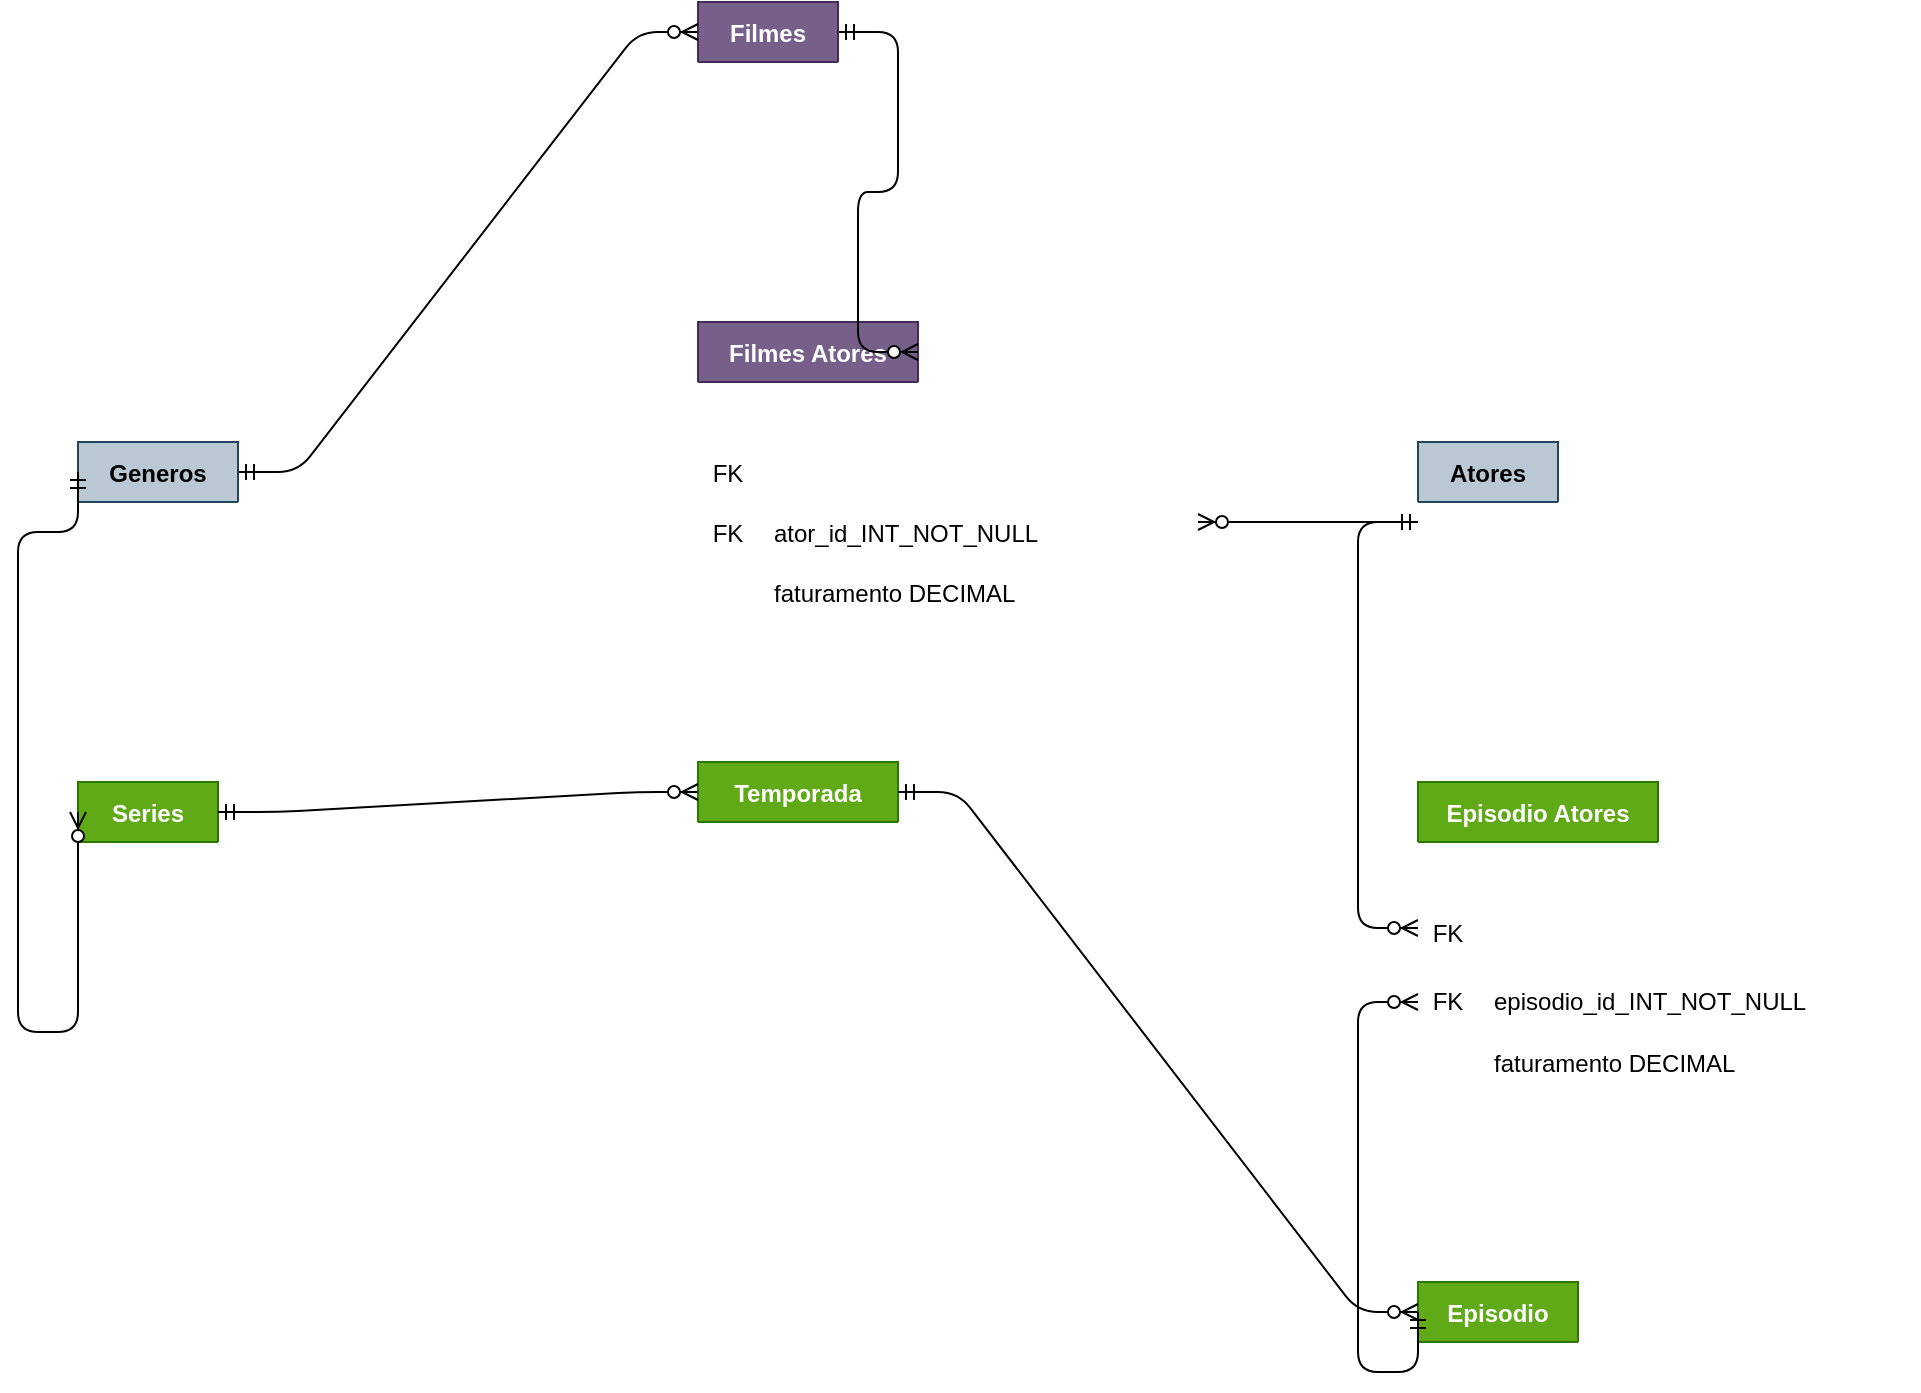 <mxfile version="14.7.6" type="device"><diagram id="R2lEEEUBdFMjLlhIrx00" name="Page-1"><mxGraphModel dx="1978" dy="554" grid="1" gridSize="10" guides="1" tooltips="1" connect="1" arrows="1" fold="1" page="1" pageScale="1" pageWidth="850" pageHeight="1100" math="0" shadow="0" extFonts="Permanent Marker^https://fonts.googleapis.com/css?family=Permanent+Marker"><root><mxCell id="0"/><mxCell id="1" parent="0"/><mxCell id="C-vyLk0tnHw3VtMMgP7b-23" value="Filmes" style="shape=table;startSize=30;container=1;collapsible=1;childLayout=tableLayout;fixedRows=1;rowLines=0;fontStyle=1;align=center;resizeLast=1;fillColor=#76608a;fontColor=#ffffff;strokeColor=#432D57;" parent="1" vertex="1" collapsed="1"><mxGeometry x="310" y="110" width="70" height="30" as="geometry"><mxRectangle x="310" y="110" width="250" height="140" as="alternateBounds"/></mxGeometry></mxCell><mxCell id="C-vyLk0tnHw3VtMMgP7b-24" value="" style="shape=partialRectangle;collapsible=0;dropTarget=0;pointerEvents=0;fillColor=none;points=[[0,0.5],[1,0.5]];portConstraint=eastwest;top=0;left=0;right=0;bottom=1;" parent="C-vyLk0tnHw3VtMMgP7b-23" vertex="1"><mxGeometry y="30" width="250" height="30" as="geometry"/></mxCell><mxCell id="C-vyLk0tnHw3VtMMgP7b-25" value="PK" style="shape=partialRectangle;overflow=hidden;connectable=0;fillColor=none;top=0;left=0;bottom=0;right=0;fontStyle=1;" parent="C-vyLk0tnHw3VtMMgP7b-24" vertex="1"><mxGeometry width="30" height="30" as="geometry"/></mxCell><mxCell id="C-vyLk0tnHw3VtMMgP7b-26" value="filmes_id_INT_NOT_NULL" style="shape=partialRectangle;overflow=hidden;connectable=0;fillColor=none;top=0;left=0;bottom=0;right=0;align=left;spacingLeft=6;fontStyle=5;" parent="C-vyLk0tnHw3VtMMgP7b-24" vertex="1"><mxGeometry x="30" width="220" height="30" as="geometry"/></mxCell><mxCell id="C-vyLk0tnHw3VtMMgP7b-27" value="" style="shape=partialRectangle;collapsible=0;dropTarget=0;pointerEvents=0;fillColor=none;points=[[0,0.5],[1,0.5]];portConstraint=eastwest;top=0;left=0;right=0;bottom=0;" parent="C-vyLk0tnHw3VtMMgP7b-23" vertex="1"><mxGeometry y="60" width="250" height="50" as="geometry"/></mxCell><mxCell id="C-vyLk0tnHw3VtMMgP7b-28" value="" style="shape=partialRectangle;overflow=hidden;connectable=0;fillColor=none;top=0;left=0;bottom=0;right=0;" parent="C-vyLk0tnHw3VtMMgP7b-27" vertex="1"><mxGeometry width="30" height="50" as="geometry"/></mxCell><mxCell id="C-vyLk0tnHw3VtMMgP7b-29" value="titulo VARCHAR(100) NOT NULL&#10;ano DATE&#10;classificacao TINYINT" style="shape=partialRectangle;overflow=hidden;connectable=0;fillColor=none;top=0;left=0;bottom=0;right=0;align=left;spacingLeft=6;" parent="C-vyLk0tnHw3VtMMgP7b-27" vertex="1"><mxGeometry x="30" width="220" height="50" as="geometry"/></mxCell><mxCell id="C-vyLk0tnHw3VtMMgP7b-6" value="" style="shape=partialRectangle;collapsible=0;dropTarget=0;pointerEvents=0;fillColor=none;points=[[0,0.5],[1,0.5]];portConstraint=eastwest;top=0;left=0;right=0;bottom=0;" parent="C-vyLk0tnHw3VtMMgP7b-23" vertex="1"><mxGeometry y="110" width="250" height="30" as="geometry"/></mxCell><mxCell id="C-vyLk0tnHw3VtMMgP7b-7" value="FK" style="shape=partialRectangle;overflow=hidden;connectable=0;fillColor=none;top=0;left=0;bottom=0;right=0;" parent="C-vyLk0tnHw3VtMMgP7b-6" vertex="1"><mxGeometry width="30" height="30" as="geometry"/></mxCell><mxCell id="C-vyLk0tnHw3VtMMgP7b-8" value="genero_id_INT_NOT_NULL" style="shape=partialRectangle;overflow=hidden;connectable=0;fillColor=none;top=0;left=0;bottom=0;right=0;align=left;spacingLeft=6;" parent="C-vyLk0tnHw3VtMMgP7b-6" vertex="1"><mxGeometry x="30" width="220" height="30" as="geometry"/></mxCell><mxCell id="WKk5BG17d-ESFLB1O8-I-15" value="Generos" style="shape=table;startSize=30;container=1;collapsible=1;childLayout=tableLayout;fixedRows=1;rowLines=0;fontStyle=1;align=center;resizeLast=1;fillColor=#bac8d3;strokeColor=#23445d;" vertex="1" collapsed="1" parent="1"><mxGeometry y="330" width="80" height="30" as="geometry"><mxRectangle y="330" width="250" height="100" as="alternateBounds"/></mxGeometry></mxCell><mxCell id="WKk5BG17d-ESFLB1O8-I-16" value="" style="shape=partialRectangle;collapsible=0;dropTarget=0;pointerEvents=0;fillColor=none;points=[[0,0.5],[1,0.5]];portConstraint=eastwest;top=0;left=0;right=0;bottom=1;" vertex="1" parent="WKk5BG17d-ESFLB1O8-I-15"><mxGeometry y="30" width="250" height="30" as="geometry"/></mxCell><mxCell id="WKk5BG17d-ESFLB1O8-I-17" value="PK" style="shape=partialRectangle;overflow=hidden;connectable=0;fillColor=none;top=0;left=0;bottom=0;right=0;fontStyle=1;" vertex="1" parent="WKk5BG17d-ESFLB1O8-I-16"><mxGeometry width="30" height="30" as="geometry"/></mxCell><mxCell id="WKk5BG17d-ESFLB1O8-I-18" value="genero_id INT NOT NULL" style="shape=partialRectangle;overflow=hidden;connectable=0;fillColor=none;top=0;left=0;bottom=0;right=0;align=left;spacingLeft=6;fontStyle=5;" vertex="1" parent="WKk5BG17d-ESFLB1O8-I-16"><mxGeometry x="30" width="220" height="30" as="geometry"/></mxCell><mxCell id="WKk5BG17d-ESFLB1O8-I-22" value="" style="shape=partialRectangle;collapsible=0;dropTarget=0;pointerEvents=0;fillColor=none;points=[[0,0.5],[1,0.5]];portConstraint=eastwest;top=0;left=0;right=0;bottom=0;" vertex="1" parent="WKk5BG17d-ESFLB1O8-I-15"><mxGeometry y="60" width="250" height="30" as="geometry"/></mxCell><mxCell id="WKk5BG17d-ESFLB1O8-I-23" value="" style="shape=partialRectangle;overflow=hidden;connectable=0;fillColor=none;top=0;left=0;bottom=0;right=0;" vertex="1" parent="WKk5BG17d-ESFLB1O8-I-22"><mxGeometry width="30" height="30" as="geometry"/></mxCell><mxCell id="WKk5BG17d-ESFLB1O8-I-24" value="genero VARCHAR(50) NOT NULL" style="shape=partialRectangle;overflow=hidden;connectable=0;fillColor=none;top=0;left=0;bottom=0;right=0;align=left;spacingLeft=6;" vertex="1" parent="WKk5BG17d-ESFLB1O8-I-22"><mxGeometry x="30" width="220" height="30" as="geometry"/></mxCell><mxCell id="WKk5BG17d-ESFLB1O8-I-25" value="" style="edgeStyle=entityRelationEdgeStyle;fontSize=12;html=1;endArrow=ERzeroToMany;startArrow=ERmandOne;" edge="1" parent="1" source="WKk5BG17d-ESFLB1O8-I-16" target="C-vyLk0tnHw3VtMMgP7b-6"><mxGeometry width="100" height="100" relative="1" as="geometry"><mxPoint x="215" y="290" as="sourcePoint"/><mxPoint x="275" y="190" as="targetPoint"/></mxGeometry></mxCell><mxCell id="WKk5BG17d-ESFLB1O8-I-26" value="Atores" style="shape=table;startSize=30;container=1;collapsible=1;childLayout=tableLayout;fixedRows=1;rowLines=0;fontStyle=1;align=center;resizeLast=1;fillColor=#bac8d3;strokeColor=#23445d;" vertex="1" collapsed="1" parent="1"><mxGeometry x="670" y="330" width="70" height="30" as="geometry"><mxRectangle x="670" y="330" width="250" height="110" as="alternateBounds"/></mxGeometry></mxCell><mxCell id="WKk5BG17d-ESFLB1O8-I-27" value="" style="shape=partialRectangle;collapsible=0;dropTarget=0;pointerEvents=0;fillColor=none;points=[[0,0.5],[1,0.5]];portConstraint=eastwest;top=0;left=0;right=0;bottom=1;" vertex="1" parent="WKk5BG17d-ESFLB1O8-I-26"><mxGeometry y="30" width="250" height="30" as="geometry"/></mxCell><mxCell id="WKk5BG17d-ESFLB1O8-I-28" value="PK" style="shape=partialRectangle;overflow=hidden;connectable=0;fillColor=none;top=0;left=0;bottom=0;right=0;fontStyle=1;" vertex="1" parent="WKk5BG17d-ESFLB1O8-I-27"><mxGeometry width="30" height="30" as="geometry"/></mxCell><mxCell id="WKk5BG17d-ESFLB1O8-I-29" value="ator_id INT NOT NULL" style="shape=partialRectangle;overflow=hidden;connectable=0;fillColor=none;top=0;left=0;bottom=0;right=0;align=left;spacingLeft=6;fontStyle=5;" vertex="1" parent="WKk5BG17d-ESFLB1O8-I-27"><mxGeometry x="30" width="220" height="30" as="geometry"/></mxCell><mxCell id="WKk5BG17d-ESFLB1O8-I-30" value="" style="shape=partialRectangle;collapsible=0;dropTarget=0;pointerEvents=0;fillColor=none;points=[[0,0.5],[1,0.5]];portConstraint=eastwest;top=0;left=0;right=0;bottom=0;" vertex="1" parent="WKk5BG17d-ESFLB1O8-I-26"><mxGeometry y="60" width="250" height="40" as="geometry"/></mxCell><mxCell id="WKk5BG17d-ESFLB1O8-I-31" value="" style="shape=partialRectangle;overflow=hidden;connectable=0;fillColor=none;top=0;left=0;bottom=0;right=0;" vertex="1" parent="WKk5BG17d-ESFLB1O8-I-30"><mxGeometry width="30" height="40" as="geometry"/></mxCell><mxCell id="WKk5BG17d-ESFLB1O8-I-32" value="nome VARCHAR(50) NOT NULL&#10;sobrenome VARCHAR(50) NOT NULL" style="shape=partialRectangle;overflow=hidden;connectable=0;fillColor=none;top=0;left=0;bottom=0;right=0;align=left;spacingLeft=6;" vertex="1" parent="WKk5BG17d-ESFLB1O8-I-30"><mxGeometry x="30" width="220" height="40" as="geometry"/></mxCell><mxCell id="WKk5BG17d-ESFLB1O8-I-33" value="Filmes Atores" style="shape=table;startSize=30;container=1;collapsible=1;childLayout=tableLayout;fixedRows=1;rowLines=0;fontStyle=1;align=center;resizeLast=1;fillColor=#76608a;strokeColor=#432D57;fontColor=#ffffff;" vertex="1" collapsed="1" parent="1"><mxGeometry x="310" y="270" width="110" height="30" as="geometry"><mxRectangle x="310" y="270" width="250" height="160" as="alternateBounds"/></mxGeometry></mxCell><mxCell id="WKk5BG17d-ESFLB1O8-I-34" value="" style="shape=partialRectangle;collapsible=0;dropTarget=0;pointerEvents=0;fillColor=none;points=[[0,0.5],[1,0.5]];portConstraint=eastwest;top=0;left=0;right=0;bottom=1;" vertex="1" parent="WKk5BG17d-ESFLB1O8-I-33"><mxGeometry y="30" width="250" height="30" as="geometry"/></mxCell><mxCell id="WKk5BG17d-ESFLB1O8-I-35" value="PK" style="shape=partialRectangle;overflow=hidden;connectable=0;fillColor=none;top=0;left=0;bottom=0;right=0;fontStyle=1;" vertex="1" parent="WKk5BG17d-ESFLB1O8-I-34"><mxGeometry width="30" height="30" as="geometry"/></mxCell><mxCell id="WKk5BG17d-ESFLB1O8-I-36" value="filmes_ator_id INT NOT NULL" style="shape=partialRectangle;overflow=hidden;connectable=0;fillColor=none;top=0;left=0;bottom=0;right=0;align=left;spacingLeft=6;fontStyle=5;" vertex="1" parent="WKk5BG17d-ESFLB1O8-I-34"><mxGeometry x="30" width="220" height="30" as="geometry"/></mxCell><mxCell id="WKk5BG17d-ESFLB1O8-I-37" value="" style="shape=partialRectangle;collapsible=0;dropTarget=0;pointerEvents=0;fillColor=none;points=[[0,0.5],[1,0.5]];portConstraint=eastwest;top=0;left=0;right=0;bottom=0;" vertex="1" parent="WKk5BG17d-ESFLB1O8-I-33"><mxGeometry y="60" width="250" height="30" as="geometry"/></mxCell><mxCell id="WKk5BG17d-ESFLB1O8-I-38" value="" style="shape=partialRectangle;overflow=hidden;connectable=0;fillColor=none;top=0;left=0;bottom=0;right=0;" vertex="1" parent="WKk5BG17d-ESFLB1O8-I-37"><mxGeometry width="30" height="30" as="geometry"/></mxCell><mxCell id="WKk5BG17d-ESFLB1O8-I-39" value="filmes_id_INT_NOT_NULL" style="shape=partialRectangle;overflow=hidden;connectable=0;fillColor=none;top=0;left=0;bottom=0;right=0;align=left;spacingLeft=6;" vertex="1" parent="WKk5BG17d-ESFLB1O8-I-37"><mxGeometry x="30" width="220" height="30" as="geometry"/></mxCell><mxCell id="WKk5BG17d-ESFLB1O8-I-40" value="FK" style="shape=partialRectangle;overflow=hidden;connectable=0;fillColor=none;top=0;left=0;bottom=0;right=0;" vertex="1" parent="1"><mxGeometry x="310" y="330" width="30" height="30" as="geometry"/></mxCell><mxCell id="WKk5BG17d-ESFLB1O8-I-42" value="FK" style="shape=partialRectangle;overflow=hidden;connectable=0;fillColor=none;top=0;left=0;bottom=0;right=0;" vertex="1" parent="1"><mxGeometry x="310" y="360" width="30" height="30" as="geometry"/></mxCell><mxCell id="WKk5BG17d-ESFLB1O8-I-43" value="faturamento DECIMAL " style="shape=partialRectangle;overflow=hidden;connectable=0;fillColor=none;top=0;left=0;bottom=0;right=0;align=left;spacingLeft=6;" vertex="1" parent="1"><mxGeometry x="340" y="390" width="220" height="30" as="geometry"/></mxCell><mxCell id="WKk5BG17d-ESFLB1O8-I-44" value="" style="edgeStyle=entityRelationEdgeStyle;fontSize=12;html=1;endArrow=ERzeroToMany;startArrow=ERmandOne;exitX=1;exitY=0.5;exitDx=0;exitDy=0;entryX=1;entryY=0.5;entryDx=0;entryDy=0;" edge="1" parent="1" source="C-vyLk0tnHw3VtMMgP7b-24" target="WKk5BG17d-ESFLB1O8-I-37"><mxGeometry width="100" height="100" relative="1" as="geometry"><mxPoint x="580" y="345" as="sourcePoint"/><mxPoint x="630" y="300" as="targetPoint"/></mxGeometry></mxCell><mxCell id="WKk5BG17d-ESFLB1O8-I-45" value="" style="fontSize=12;html=1;endArrow=ERzeroToMany;startArrow=ERmandOne;" edge="1" parent="1"><mxGeometry width="100" height="100" relative="1" as="geometry"><mxPoint x="670" y="370" as="sourcePoint"/><mxPoint x="560" y="370" as="targetPoint"/></mxGeometry></mxCell><mxCell id="WKk5BG17d-ESFLB1O8-I-46" value="ator_id_INT_NOT_NULL" style="shape=partialRectangle;overflow=hidden;connectable=0;fillColor=none;top=0;left=0;bottom=0;right=0;align=left;spacingLeft=6;" vertex="1" parent="1"><mxGeometry x="340" y="360" width="220" height="30" as="geometry"/></mxCell><mxCell id="WKk5BG17d-ESFLB1O8-I-48" value="Series" style="shape=table;startSize=30;container=1;collapsible=1;childLayout=tableLayout;fixedRows=1;rowLines=0;fontStyle=1;align=center;resizeLast=1;fillColor=#60a917;strokeColor=#2D7600;fontColor=#ffffff;" vertex="1" collapsed="1" parent="1"><mxGeometry y="500" width="70" height="30" as="geometry"><mxRectangle y="500" width="250" height="140" as="alternateBounds"/></mxGeometry></mxCell><mxCell id="WKk5BG17d-ESFLB1O8-I-49" value="" style="shape=partialRectangle;collapsible=0;dropTarget=0;pointerEvents=0;fillColor=none;points=[[0,0.5],[1,0.5]];portConstraint=eastwest;top=0;left=0;right=0;bottom=1;" vertex="1" parent="WKk5BG17d-ESFLB1O8-I-48"><mxGeometry y="30" width="250" height="30" as="geometry"/></mxCell><mxCell id="WKk5BG17d-ESFLB1O8-I-50" value="PK" style="shape=partialRectangle;overflow=hidden;connectable=0;fillColor=none;top=0;left=0;bottom=0;right=0;fontStyle=1;" vertex="1" parent="WKk5BG17d-ESFLB1O8-I-49"><mxGeometry width="30" height="30" as="geometry"/></mxCell><mxCell id="WKk5BG17d-ESFLB1O8-I-51" value="series_id_INT_NOT_NULL" style="shape=partialRectangle;overflow=hidden;connectable=0;fillColor=none;top=0;left=0;bottom=0;right=0;align=left;spacingLeft=6;fontStyle=5;" vertex="1" parent="WKk5BG17d-ESFLB1O8-I-49"><mxGeometry x="30" width="220" height="30" as="geometry"/></mxCell><mxCell id="WKk5BG17d-ESFLB1O8-I-52" value="" style="shape=partialRectangle;collapsible=0;dropTarget=0;pointerEvents=0;fillColor=none;points=[[0,0.5],[1,0.5]];portConstraint=eastwest;top=0;left=0;right=0;bottom=0;" vertex="1" parent="WKk5BG17d-ESFLB1O8-I-48"><mxGeometry y="60" width="250" height="50" as="geometry"/></mxCell><mxCell id="WKk5BG17d-ESFLB1O8-I-53" value="" style="shape=partialRectangle;overflow=hidden;connectable=0;fillColor=none;top=0;left=0;bottom=0;right=0;" vertex="1" parent="WKk5BG17d-ESFLB1O8-I-52"><mxGeometry width="30" height="50" as="geometry"/></mxCell><mxCell id="WKk5BG17d-ESFLB1O8-I-54" value="titulo VARCHAR(100) NOT NULL&#10;descricao TEXT&#10;classificacao TINYINT" style="shape=partialRectangle;overflow=hidden;connectable=0;fillColor=none;top=0;left=0;bottom=0;right=0;align=left;spacingLeft=6;" vertex="1" parent="WKk5BG17d-ESFLB1O8-I-52"><mxGeometry x="30" width="220" height="50" as="geometry"/></mxCell><mxCell id="WKk5BG17d-ESFLB1O8-I-55" value="" style="shape=partialRectangle;collapsible=0;dropTarget=0;pointerEvents=0;fillColor=none;points=[[0,0.5],[1,0.5]];portConstraint=eastwest;top=0;left=0;right=0;bottom=0;" vertex="1" parent="WKk5BG17d-ESFLB1O8-I-48"><mxGeometry y="110" width="250" height="30" as="geometry"/></mxCell><mxCell id="WKk5BG17d-ESFLB1O8-I-56" value="FK" style="shape=partialRectangle;overflow=hidden;connectable=0;fillColor=none;top=0;left=0;bottom=0;right=0;" vertex="1" parent="WKk5BG17d-ESFLB1O8-I-55"><mxGeometry width="30" height="30" as="geometry"/></mxCell><mxCell id="WKk5BG17d-ESFLB1O8-I-57" value="genero_id_INT_NOT_NULL" style="shape=partialRectangle;overflow=hidden;connectable=0;fillColor=none;top=0;left=0;bottom=0;right=0;align=left;spacingLeft=6;" vertex="1" parent="WKk5BG17d-ESFLB1O8-I-55"><mxGeometry x="30" width="220" height="30" as="geometry"/></mxCell><mxCell id="WKk5BG17d-ESFLB1O8-I-58" value="Temporada" style="shape=table;startSize=30;container=1;collapsible=1;childLayout=tableLayout;fixedRows=1;rowLines=0;fontStyle=1;align=center;resizeLast=1;fillColor=#60a917;strokeColor=#2D7600;fontColor=#ffffff;" vertex="1" collapsed="1" parent="1"><mxGeometry x="310" y="490" width="100" height="30" as="geometry"><mxRectangle x="310" y="490" width="250" height="150" as="alternateBounds"/></mxGeometry></mxCell><mxCell id="WKk5BG17d-ESFLB1O8-I-59" value="" style="shape=partialRectangle;collapsible=0;dropTarget=0;pointerEvents=0;fillColor=none;points=[[0,0.5],[1,0.5]];portConstraint=eastwest;top=0;left=0;right=0;bottom=1;" vertex="1" parent="WKk5BG17d-ESFLB1O8-I-58"><mxGeometry y="30" width="250" height="30" as="geometry"/></mxCell><mxCell id="WKk5BG17d-ESFLB1O8-I-60" value="PK" style="shape=partialRectangle;overflow=hidden;connectable=0;fillColor=none;top=0;left=0;bottom=0;right=0;fontStyle=1;" vertex="1" parent="WKk5BG17d-ESFLB1O8-I-59"><mxGeometry width="30" height="30" as="geometry"/></mxCell><mxCell id="WKk5BG17d-ESFLB1O8-I-61" value="temporada_id_INT_NOT_NULL" style="shape=partialRectangle;overflow=hidden;connectable=0;fillColor=none;top=0;left=0;bottom=0;right=0;align=left;spacingLeft=6;fontStyle=5;" vertex="1" parent="WKk5BG17d-ESFLB1O8-I-59"><mxGeometry x="30" width="220" height="30" as="geometry"/></mxCell><mxCell id="WKk5BG17d-ESFLB1O8-I-62" value="" style="shape=partialRectangle;collapsible=0;dropTarget=0;pointerEvents=0;fillColor=none;points=[[0,0.5],[1,0.5]];portConstraint=eastwest;top=0;left=0;right=0;bottom=0;" vertex="1" parent="WKk5BG17d-ESFLB1O8-I-58"><mxGeometry y="60" width="250" height="50" as="geometry"/></mxCell><mxCell id="WKk5BG17d-ESFLB1O8-I-63" value="" style="shape=partialRectangle;overflow=hidden;connectable=0;fillColor=none;top=0;left=0;bottom=0;right=0;" vertex="1" parent="WKk5BG17d-ESFLB1O8-I-62"><mxGeometry width="30" height="50" as="geometry"/></mxCell><mxCell id="WKk5BG17d-ESFLB1O8-I-64" value="titulo VARCHAR(100) NOT NULL&#10;descricao TEXT&#10;classificacao TINYINT" style="shape=partialRectangle;overflow=hidden;connectable=0;fillColor=none;top=0;left=0;bottom=0;right=0;align=left;spacingLeft=6;" vertex="1" parent="WKk5BG17d-ESFLB1O8-I-62"><mxGeometry x="30" width="220" height="50" as="geometry"/></mxCell><mxCell id="WKk5BG17d-ESFLB1O8-I-65" value="" style="shape=partialRectangle;collapsible=0;dropTarget=0;pointerEvents=0;fillColor=none;points=[[0,0.5],[1,0.5]];portConstraint=eastwest;top=0;left=0;right=0;bottom=0;" vertex="1" parent="WKk5BG17d-ESFLB1O8-I-58"><mxGeometry y="110" width="250" height="40" as="geometry"/></mxCell><mxCell id="WKk5BG17d-ESFLB1O8-I-66" value="FK" style="shape=partialRectangle;overflow=hidden;connectable=0;fillColor=none;top=0;left=0;bottom=0;right=0;" vertex="1" parent="WKk5BG17d-ESFLB1O8-I-65"><mxGeometry width="30" height="40" as="geometry"/></mxCell><mxCell id="WKk5BG17d-ESFLB1O8-I-67" value="series_id_INT_NOT_NULL" style="shape=partialRectangle;overflow=hidden;connectable=0;fillColor=none;top=0;left=0;bottom=0;right=0;align=left;spacingLeft=6;" vertex="1" parent="WKk5BG17d-ESFLB1O8-I-65"><mxGeometry x="30" width="220" height="40" as="geometry"/></mxCell><mxCell id="WKk5BG17d-ESFLB1O8-I-70" value="Episodio" style="shape=table;startSize=30;container=1;collapsible=1;childLayout=tableLayout;fixedRows=1;rowLines=0;fontStyle=1;align=center;resizeLast=1;fillColor=#60a917;strokeColor=#2D7600;fontColor=#ffffff;" vertex="1" collapsed="1" parent="1"><mxGeometry x="670" y="750" width="80" height="30" as="geometry"><mxRectangle x="670" y="750" width="250" height="150" as="alternateBounds"/></mxGeometry></mxCell><mxCell id="WKk5BG17d-ESFLB1O8-I-71" value="" style="shape=partialRectangle;collapsible=0;dropTarget=0;pointerEvents=0;fillColor=none;points=[[0,0.5],[1,0.5]];portConstraint=eastwest;top=0;left=0;right=0;bottom=1;" vertex="1" parent="WKk5BG17d-ESFLB1O8-I-70"><mxGeometry y="30" width="250" height="30" as="geometry"/></mxCell><mxCell id="WKk5BG17d-ESFLB1O8-I-72" value="PK" style="shape=partialRectangle;overflow=hidden;connectable=0;fillColor=none;top=0;left=0;bottom=0;right=0;fontStyle=1;" vertex="1" parent="WKk5BG17d-ESFLB1O8-I-71"><mxGeometry width="30" height="30" as="geometry"/></mxCell><mxCell id="WKk5BG17d-ESFLB1O8-I-73" value="episodio_id_INT_NOT_NULL" style="shape=partialRectangle;overflow=hidden;connectable=0;fillColor=none;top=0;left=0;bottom=0;right=0;align=left;spacingLeft=6;fontStyle=5;" vertex="1" parent="WKk5BG17d-ESFLB1O8-I-71"><mxGeometry x="30" width="220" height="30" as="geometry"/></mxCell><mxCell id="WKk5BG17d-ESFLB1O8-I-74" value="" style="shape=partialRectangle;collapsible=0;dropTarget=0;pointerEvents=0;fillColor=none;points=[[0,0.5],[1,0.5]];portConstraint=eastwest;top=0;left=0;right=0;bottom=0;" vertex="1" parent="WKk5BG17d-ESFLB1O8-I-70"><mxGeometry y="60" width="250" height="50" as="geometry"/></mxCell><mxCell id="WKk5BG17d-ESFLB1O8-I-75" value="" style="shape=partialRectangle;overflow=hidden;connectable=0;fillColor=none;top=0;left=0;bottom=0;right=0;" vertex="1" parent="WKk5BG17d-ESFLB1O8-I-74"><mxGeometry width="30" height="50" as="geometry"/></mxCell><mxCell id="WKk5BG17d-ESFLB1O8-I-76" value="titulo VARCHAR(100) NOT NULL&#10;descricao TEXT&#10;classificacao TINYINT" style="shape=partialRectangle;overflow=hidden;connectable=0;fillColor=none;top=0;left=0;bottom=0;right=0;align=left;spacingLeft=6;" vertex="1" parent="WKk5BG17d-ESFLB1O8-I-74"><mxGeometry x="30" width="220" height="50" as="geometry"/></mxCell><mxCell id="WKk5BG17d-ESFLB1O8-I-77" value="" style="shape=partialRectangle;collapsible=0;dropTarget=0;pointerEvents=0;fillColor=none;points=[[0,0.5],[1,0.5]];portConstraint=eastwest;top=0;left=0;right=0;bottom=0;" vertex="1" parent="WKk5BG17d-ESFLB1O8-I-70"><mxGeometry y="110" width="250" height="40" as="geometry"/></mxCell><mxCell id="WKk5BG17d-ESFLB1O8-I-78" value="FK" style="shape=partialRectangle;overflow=hidden;connectable=0;fillColor=none;top=0;left=0;bottom=0;right=0;" vertex="1" parent="WKk5BG17d-ESFLB1O8-I-77"><mxGeometry width="30" height="40" as="geometry"/></mxCell><mxCell id="WKk5BG17d-ESFLB1O8-I-79" value="temporada_id_INT_NOT_NULL" style="shape=partialRectangle;overflow=hidden;connectable=0;fillColor=none;top=0;left=0;bottom=0;right=0;align=left;spacingLeft=6;" vertex="1" parent="WKk5BG17d-ESFLB1O8-I-77"><mxGeometry x="30" width="220" height="40" as="geometry"/></mxCell><mxCell id="WKk5BG17d-ESFLB1O8-I-82" value="" style="edgeStyle=entityRelationEdgeStyle;fontSize=12;html=1;endArrow=ERzeroToMany;startArrow=ERmandOne;exitX=1;exitY=0.5;exitDx=0;exitDy=0;entryX=0;entryY=0.5;entryDx=0;entryDy=0;" edge="1" parent="1" source="WKk5BG17d-ESFLB1O8-I-59" target="WKk5BG17d-ESFLB1O8-I-77"><mxGeometry width="100" height="100" relative="1" as="geometry"><mxPoint x="380" y="690" as="sourcePoint"/><mxPoint x="380" y="880" as="targetPoint"/></mxGeometry></mxCell><mxCell id="WKk5BG17d-ESFLB1O8-I-83" value="" style="edgeStyle=entityRelationEdgeStyle;fontSize=12;html=1;endArrow=ERzeroToMany;startArrow=ERmandOne;entryX=0;entryY=0.5;entryDx=0;entryDy=0;rounded=1;exitX=1;exitY=0.5;exitDx=0;exitDy=0;" edge="1" parent="1" source="WKk5BG17d-ESFLB1O8-I-49" target="WKk5BG17d-ESFLB1O8-I-65"><mxGeometry width="100" height="100" relative="1" as="geometry"><mxPoint x="250" y="530" as="sourcePoint"/><mxPoint x="250" y="740" as="targetPoint"/></mxGeometry></mxCell><mxCell id="WKk5BG17d-ESFLB1O8-I-84" value="" style="edgeStyle=orthogonalEdgeStyle;fontSize=12;html=1;endArrow=ERzeroToMany;startArrow=ERmandOne;rounded=1;exitX=0;exitY=0.5;exitDx=0;exitDy=0;entryX=0;entryY=0.5;entryDx=0;entryDy=0;sketch=0;shadow=0;" edge="1" parent="1" source="WKk5BG17d-ESFLB1O8-I-16" target="WKk5BG17d-ESFLB1O8-I-55"><mxGeometry width="100" height="100" relative="1" as="geometry"><mxPoint x="249" y="375" as="sourcePoint"/><mxPoint y="595" as="targetPoint"/><Array as="points"><mxPoint x="-30" y="375"/><mxPoint x="-30" y="625"/></Array></mxGeometry></mxCell><mxCell id="WKk5BG17d-ESFLB1O8-I-85" value="Episodio Atores" style="shape=table;startSize=30;container=1;collapsible=1;childLayout=tableLayout;fixedRows=1;rowLines=0;fontStyle=1;align=center;resizeLast=1;fillColor=#60a917;strokeColor=#2D7600;fontColor=#ffffff;" vertex="1" collapsed="1" parent="1"><mxGeometry x="670" y="500" width="120" height="30" as="geometry"><mxRectangle x="670" y="500" width="250" height="160" as="alternateBounds"/></mxGeometry></mxCell><mxCell id="WKk5BG17d-ESFLB1O8-I-86" value="" style="shape=partialRectangle;collapsible=0;dropTarget=0;pointerEvents=0;fillColor=none;points=[[0,0.5],[1,0.5]];portConstraint=eastwest;top=0;left=0;right=0;bottom=1;" vertex="1" parent="WKk5BG17d-ESFLB1O8-I-85"><mxGeometry y="30" width="250" height="30" as="geometry"/></mxCell><mxCell id="WKk5BG17d-ESFLB1O8-I-87" value="PK" style="shape=partialRectangle;overflow=hidden;connectable=0;fillColor=none;top=0;left=0;bottom=0;right=0;fontStyle=1;" vertex="1" parent="WKk5BG17d-ESFLB1O8-I-86"><mxGeometry width="30" height="30" as="geometry"/></mxCell><mxCell id="WKk5BG17d-ESFLB1O8-I-88" value="episodio_ator_id INT NOT NULL" style="shape=partialRectangle;overflow=hidden;connectable=0;fillColor=none;top=0;left=0;bottom=0;right=0;align=left;spacingLeft=6;fontStyle=5;" vertex="1" parent="WKk5BG17d-ESFLB1O8-I-86"><mxGeometry x="30" width="220" height="30" as="geometry"/></mxCell><mxCell id="WKk5BG17d-ESFLB1O8-I-89" value="" style="shape=partialRectangle;collapsible=0;dropTarget=0;pointerEvents=0;fillColor=none;points=[[0,0.5],[1,0.5]];portConstraint=eastwest;top=0;left=0;right=0;bottom=0;" vertex="1" parent="WKk5BG17d-ESFLB1O8-I-85"><mxGeometry y="60" width="250" height="30" as="geometry"/></mxCell><mxCell id="WKk5BG17d-ESFLB1O8-I-90" value="" style="shape=partialRectangle;overflow=hidden;connectable=0;fillColor=none;top=0;left=0;bottom=0;right=0;" vertex="1" parent="WKk5BG17d-ESFLB1O8-I-89"><mxGeometry width="30" height="30" as="geometry"/></mxCell><mxCell id="WKk5BG17d-ESFLB1O8-I-91" value="ator_id_INT_NOT_NULL" style="shape=partialRectangle;overflow=hidden;connectable=0;fillColor=none;top=0;left=0;bottom=0;right=0;align=left;spacingLeft=6;" vertex="1" parent="WKk5BG17d-ESFLB1O8-I-89"><mxGeometry x="30" width="220" height="30" as="geometry"/></mxCell><mxCell id="WKk5BG17d-ESFLB1O8-I-92" value="FK" style="shape=partialRectangle;overflow=hidden;connectable=0;fillColor=none;top=0;left=0;bottom=0;right=0;" vertex="1" parent="1"><mxGeometry x="670" y="560" width="30" height="30" as="geometry"/></mxCell><mxCell id="WKk5BG17d-ESFLB1O8-I-93" value="FK" style="shape=partialRectangle;overflow=hidden;connectable=0;fillColor=none;top=0;left=0;bottom=0;right=0;" vertex="1" parent="1"><mxGeometry x="670" y="594" width="30" height="30" as="geometry"/></mxCell><mxCell id="WKk5BG17d-ESFLB1O8-I-94" value="faturamento DECIMAL " style="shape=partialRectangle;overflow=hidden;connectable=0;fillColor=none;top=0;left=0;bottom=0;right=0;align=left;spacingLeft=6;" vertex="1" parent="1"><mxGeometry x="700" y="620" width="220" height="40" as="geometry"/></mxCell><mxCell id="WKk5BG17d-ESFLB1O8-I-95" value="episodio_id_INT_NOT_NULL" style="shape=partialRectangle;overflow=hidden;connectable=0;fillColor=none;top=0;left=0;bottom=0;right=0;align=left;spacingLeft=6;" vertex="1" parent="1"><mxGeometry x="700" y="594" width="220" height="30" as="geometry"/></mxCell><mxCell id="WKk5BG17d-ESFLB1O8-I-96" value="" style="edgeStyle=orthogonalEdgeStyle;fontSize=12;html=1;endArrow=ERzeroToMany;startArrow=ERmandOne;rounded=1;sketch=0;shadow=0;exitX=0;exitY=0.5;exitDx=0;exitDy=0;" edge="1" parent="1" source="WKk5BG17d-ESFLB1O8-I-71"><mxGeometry width="100" height="100" relative="1" as="geometry"><mxPoint x="670" y="610" as="sourcePoint"/><mxPoint x="670" y="610" as="targetPoint"/><Array as="points"><mxPoint x="640" y="795"/><mxPoint x="640" y="610"/></Array></mxGeometry></mxCell><mxCell id="WKk5BG17d-ESFLB1O8-I-99" value="" style="edgeStyle=orthogonalEdgeStyle;fontSize=12;html=1;endArrow=ERzeroToMany;startArrow=ERmandOne;rounded=1;sketch=0;shadow=0;" edge="1" parent="1"><mxGeometry width="100" height="100" relative="1" as="geometry"><mxPoint x="670" y="370" as="sourcePoint"/><mxPoint x="670" y="573" as="targetPoint"/><Array as="points"><mxPoint x="670" y="370"/><mxPoint x="640" y="370"/><mxPoint x="640" y="573"/></Array></mxGeometry></mxCell></root></mxGraphModel></diagram></mxfile>